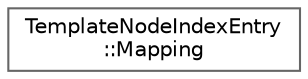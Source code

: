 digraph "Graphical Class Hierarchy"
{
 // INTERACTIVE_SVG=YES
 // LATEX_PDF_SIZE
  bgcolor="transparent";
  edge [fontname=Helvetica,fontsize=10,labelfontname=Helvetica,labelfontsize=10];
  node [fontname=Helvetica,fontsize=10,shape=box,height=0.2,width=0.4];
  rankdir="LR";
  Node0 [id="Node000000",label="TemplateNodeIndexEntry\l::Mapping",height=0.2,width=0.4,color="grey40", fillcolor="white", style="filled",URL="$d7/dfa/struct_template_node_index_entry_1_1_mapping.html",tooltip=" "];
}
